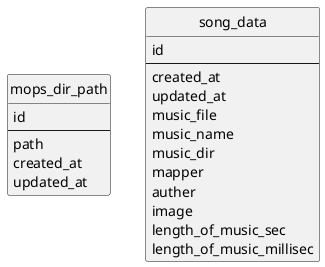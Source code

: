 @startuml yonde
' hide the spot
hide circle

' avoid problems with angled crows feet
skinparam linetype ortho

entity "mops_dir_path" {
  id
  --
  path 
  created_at
  updated_at
}

entity song_data {
  id
  --
  created_at 
  updated_at
  music_file 
  music_name 
  music_dir 
  mapper 
  auther 
  image 
  length_of_music_sec 
  length_of_music_millisec 
}

@enduml
